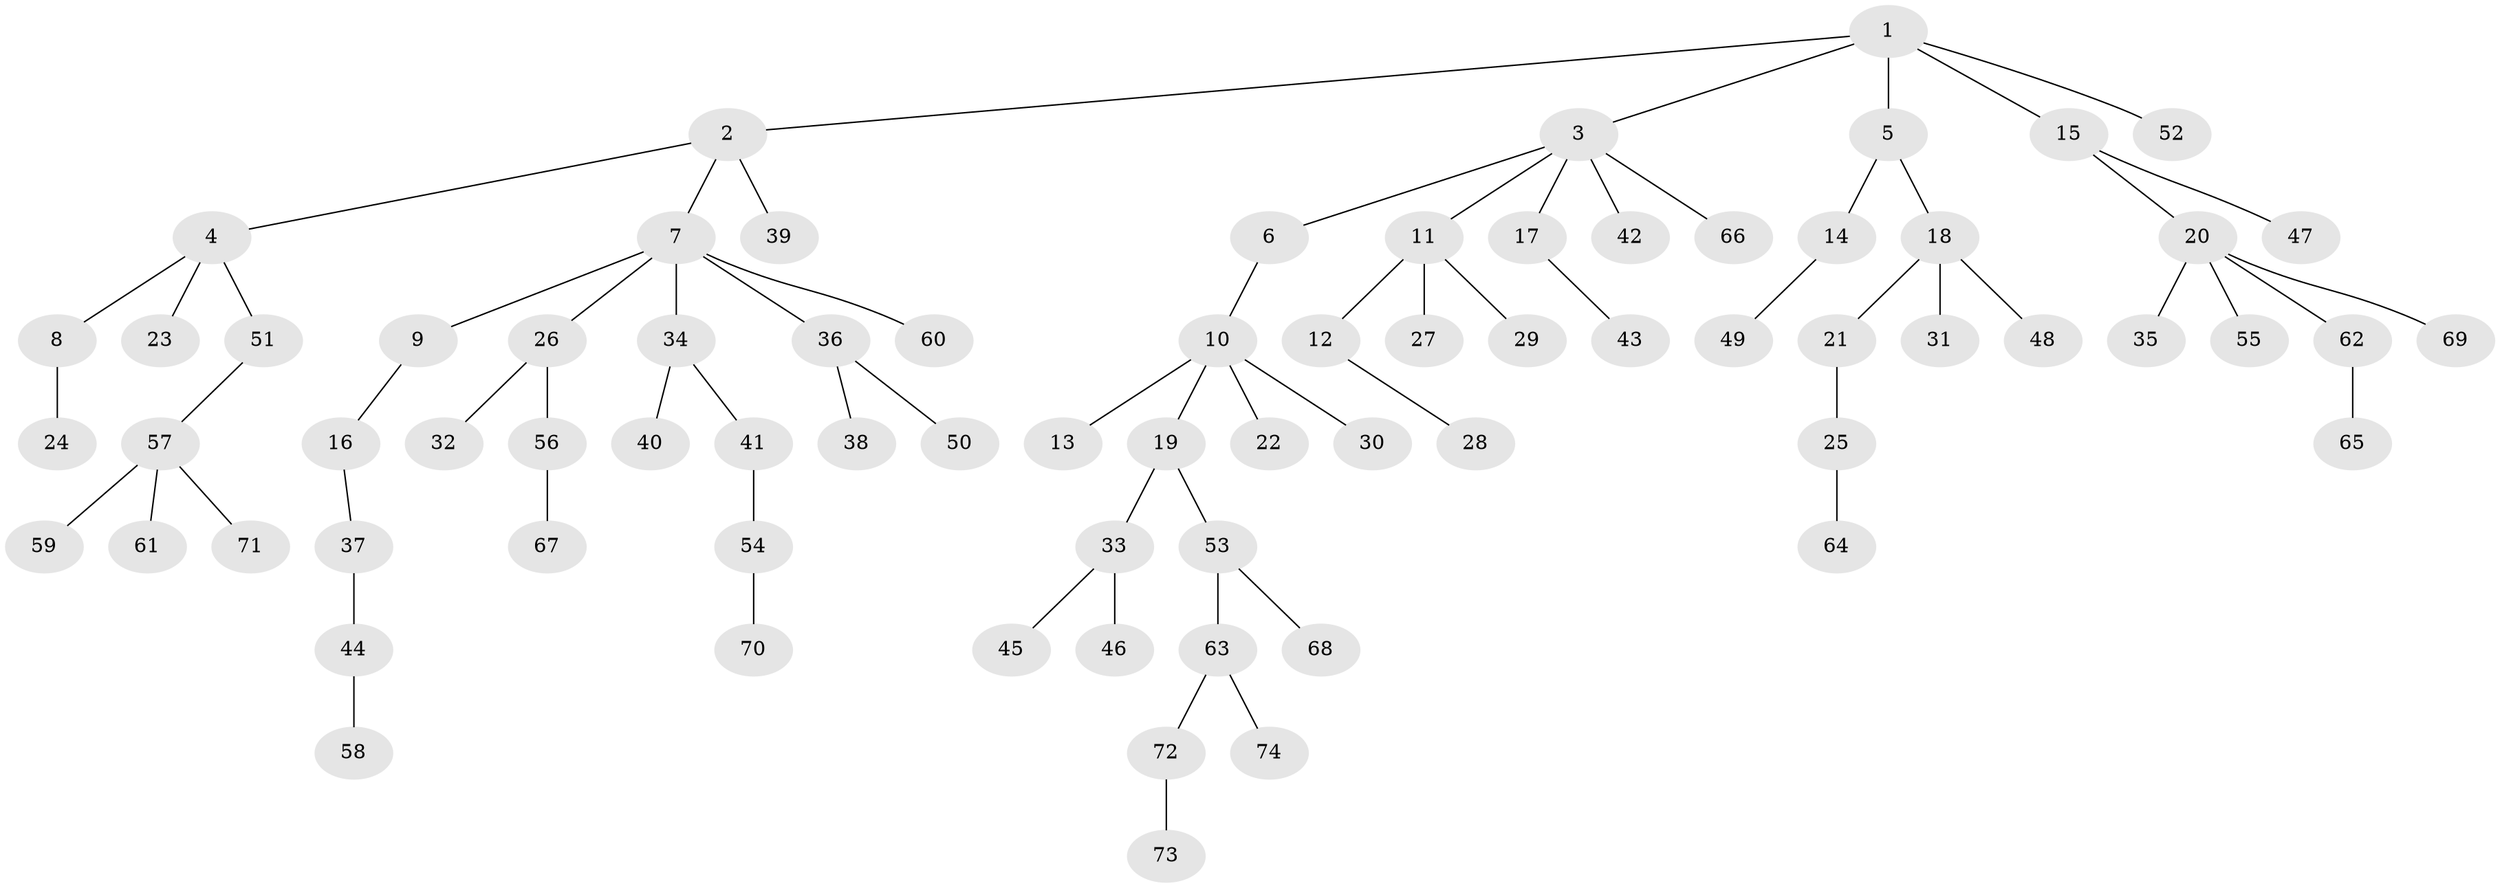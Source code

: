// Generated by graph-tools (version 1.1) at 2025/15/03/09/25 04:15:27]
// undirected, 74 vertices, 73 edges
graph export_dot {
graph [start="1"]
  node [color=gray90,style=filled];
  1;
  2;
  3;
  4;
  5;
  6;
  7;
  8;
  9;
  10;
  11;
  12;
  13;
  14;
  15;
  16;
  17;
  18;
  19;
  20;
  21;
  22;
  23;
  24;
  25;
  26;
  27;
  28;
  29;
  30;
  31;
  32;
  33;
  34;
  35;
  36;
  37;
  38;
  39;
  40;
  41;
  42;
  43;
  44;
  45;
  46;
  47;
  48;
  49;
  50;
  51;
  52;
  53;
  54;
  55;
  56;
  57;
  58;
  59;
  60;
  61;
  62;
  63;
  64;
  65;
  66;
  67;
  68;
  69;
  70;
  71;
  72;
  73;
  74;
  1 -- 2;
  1 -- 3;
  1 -- 5;
  1 -- 15;
  1 -- 52;
  2 -- 4;
  2 -- 7;
  2 -- 39;
  3 -- 6;
  3 -- 11;
  3 -- 17;
  3 -- 42;
  3 -- 66;
  4 -- 8;
  4 -- 23;
  4 -- 51;
  5 -- 14;
  5 -- 18;
  6 -- 10;
  7 -- 9;
  7 -- 26;
  7 -- 34;
  7 -- 36;
  7 -- 60;
  8 -- 24;
  9 -- 16;
  10 -- 13;
  10 -- 19;
  10 -- 22;
  10 -- 30;
  11 -- 12;
  11 -- 27;
  11 -- 29;
  12 -- 28;
  14 -- 49;
  15 -- 20;
  15 -- 47;
  16 -- 37;
  17 -- 43;
  18 -- 21;
  18 -- 31;
  18 -- 48;
  19 -- 33;
  19 -- 53;
  20 -- 35;
  20 -- 55;
  20 -- 62;
  20 -- 69;
  21 -- 25;
  25 -- 64;
  26 -- 32;
  26 -- 56;
  33 -- 45;
  33 -- 46;
  34 -- 40;
  34 -- 41;
  36 -- 38;
  36 -- 50;
  37 -- 44;
  41 -- 54;
  44 -- 58;
  51 -- 57;
  53 -- 63;
  53 -- 68;
  54 -- 70;
  56 -- 67;
  57 -- 59;
  57 -- 61;
  57 -- 71;
  62 -- 65;
  63 -- 72;
  63 -- 74;
  72 -- 73;
}
